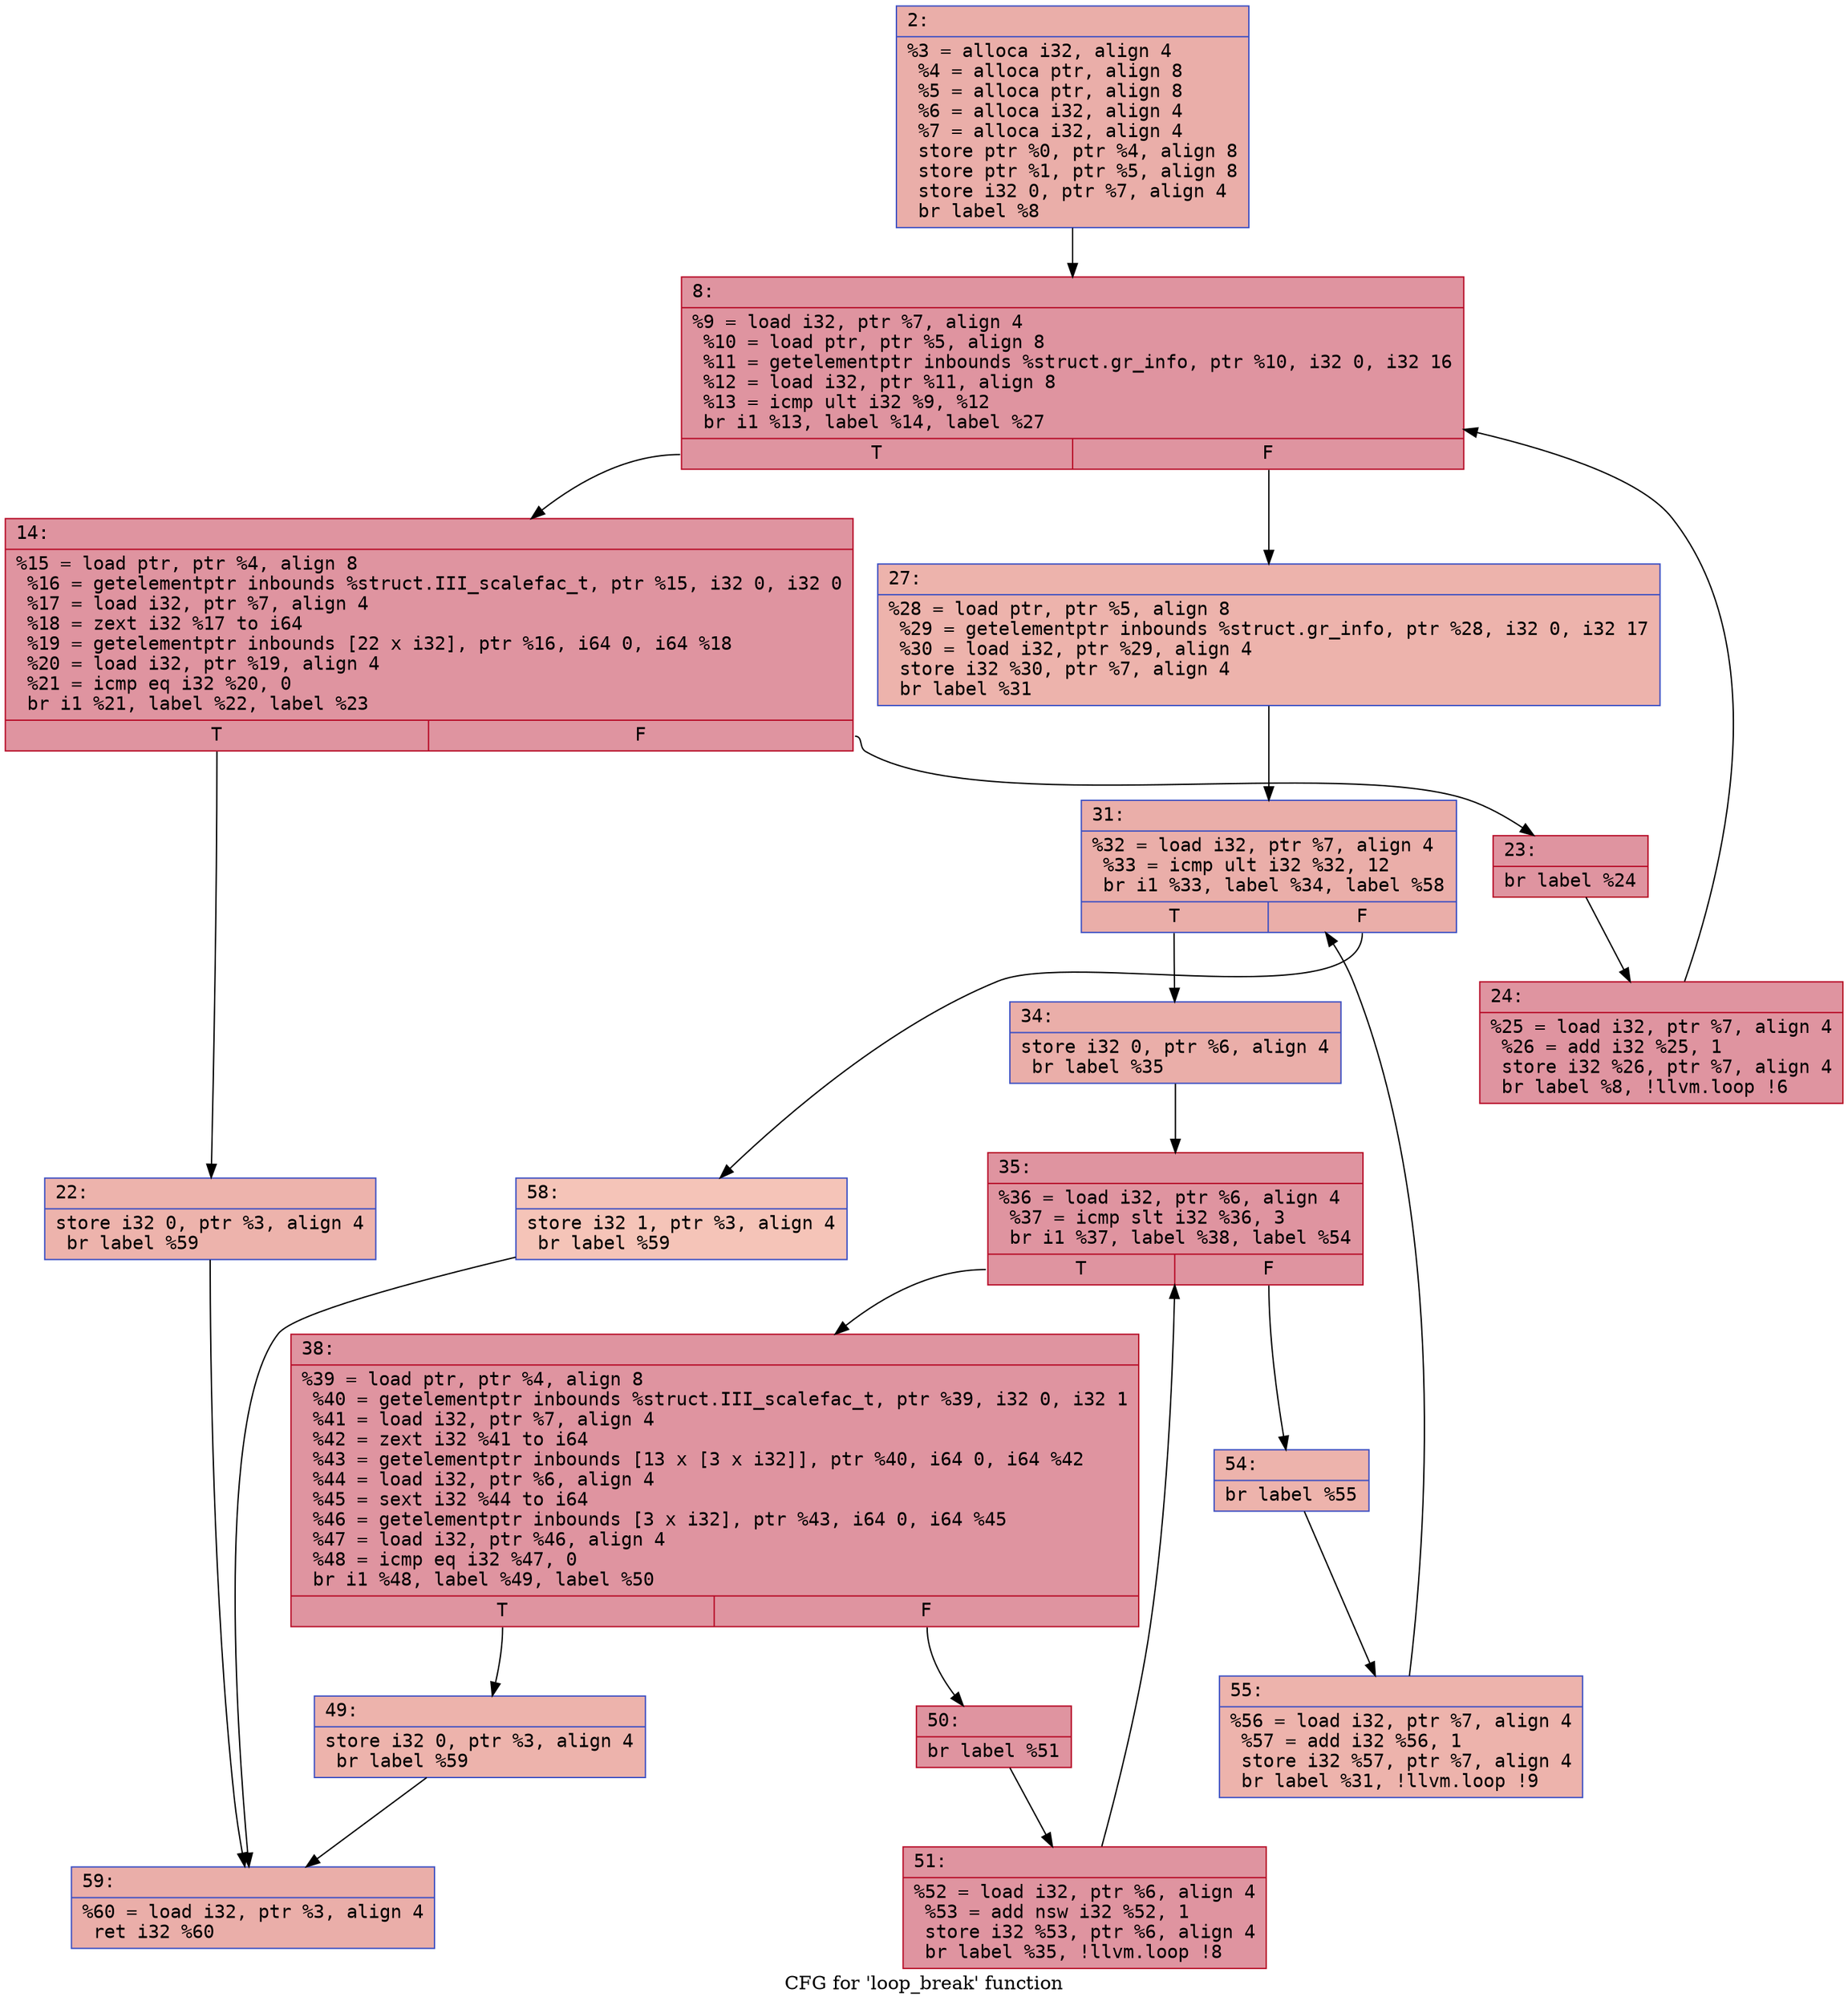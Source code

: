 digraph "CFG for 'loop_break' function" {
	label="CFG for 'loop_break' function";

	Node0x6000016081e0 [shape=record,color="#3d50c3ff", style=filled, fillcolor="#d0473d70" fontname="Courier",label="{2:\l|  %3 = alloca i32, align 4\l  %4 = alloca ptr, align 8\l  %5 = alloca ptr, align 8\l  %6 = alloca i32, align 4\l  %7 = alloca i32, align 4\l  store ptr %0, ptr %4, align 8\l  store ptr %1, ptr %5, align 8\l  store i32 0, ptr %7, align 4\l  br label %8\l}"];
	Node0x6000016081e0 -> Node0x600001608280[tooltip="2 -> 8\nProbability 100.00%" ];
	Node0x600001608280 [shape=record,color="#b70d28ff", style=filled, fillcolor="#b70d2870" fontname="Courier",label="{8:\l|  %9 = load i32, ptr %7, align 4\l  %10 = load ptr, ptr %5, align 8\l  %11 = getelementptr inbounds %struct.gr_info, ptr %10, i32 0, i32 16\l  %12 = load i32, ptr %11, align 8\l  %13 = icmp ult i32 %9, %12\l  br i1 %13, label %14, label %27\l|{<s0>T|<s1>F}}"];
	Node0x600001608280:s0 -> Node0x6000016082d0[tooltip="8 -> 14\nProbability 96.88%" ];
	Node0x600001608280:s1 -> Node0x600001608410[tooltip="8 -> 27\nProbability 3.12%" ];
	Node0x6000016082d0 [shape=record,color="#b70d28ff", style=filled, fillcolor="#b70d2870" fontname="Courier",label="{14:\l|  %15 = load ptr, ptr %4, align 8\l  %16 = getelementptr inbounds %struct.III_scalefac_t, ptr %15, i32 0, i32 0\l  %17 = load i32, ptr %7, align 4\l  %18 = zext i32 %17 to i64\l  %19 = getelementptr inbounds [22 x i32], ptr %16, i64 0, i64 %18\l  %20 = load i32, ptr %19, align 4\l  %21 = icmp eq i32 %20, 0\l  br i1 %21, label %22, label %23\l|{<s0>T|<s1>F}}"];
	Node0x6000016082d0:s0 -> Node0x600001608320[tooltip="14 -> 22\nProbability 3.12%" ];
	Node0x6000016082d0:s1 -> Node0x600001608370[tooltip="14 -> 23\nProbability 96.88%" ];
	Node0x600001608320 [shape=record,color="#3d50c3ff", style=filled, fillcolor="#d6524470" fontname="Courier",label="{22:\l|  store i32 0, ptr %3, align 4\l  br label %59\l}"];
	Node0x600001608320 -> Node0x600001608780[tooltip="22 -> 59\nProbability 100.00%" ];
	Node0x600001608370 [shape=record,color="#b70d28ff", style=filled, fillcolor="#b70d2870" fontname="Courier",label="{23:\l|  br label %24\l}"];
	Node0x600001608370 -> Node0x6000016083c0[tooltip="23 -> 24\nProbability 100.00%" ];
	Node0x6000016083c0 [shape=record,color="#b70d28ff", style=filled, fillcolor="#b70d2870" fontname="Courier",label="{24:\l|  %25 = load i32, ptr %7, align 4\l  %26 = add i32 %25, 1\l  store i32 %26, ptr %7, align 4\l  br label %8, !llvm.loop !6\l}"];
	Node0x6000016083c0 -> Node0x600001608280[tooltip="24 -> 8\nProbability 100.00%" ];
	Node0x600001608410 [shape=record,color="#3d50c3ff", style=filled, fillcolor="#d6524470" fontname="Courier",label="{27:\l|  %28 = load ptr, ptr %5, align 8\l  %29 = getelementptr inbounds %struct.gr_info, ptr %28, i32 0, i32 17\l  %30 = load i32, ptr %29, align 4\l  store i32 %30, ptr %7, align 4\l  br label %31\l}"];
	Node0x600001608410 -> Node0x600001608460[tooltip="27 -> 31\nProbability 100.00%" ];
	Node0x600001608460 [shape=record,color="#3d50c3ff", style=filled, fillcolor="#d0473d70" fontname="Courier",label="{31:\l|  %32 = load i32, ptr %7, align 4\l  %33 = icmp ult i32 %32, 12\l  br i1 %33, label %34, label %58\l|{<s0>T|<s1>F}}"];
	Node0x600001608460:s0 -> Node0x6000016084b0[tooltip="31 -> 34\nProbability 96.88%" ];
	Node0x600001608460:s1 -> Node0x600001608730[tooltip="31 -> 58\nProbability 3.12%" ];
	Node0x6000016084b0 [shape=record,color="#3d50c3ff", style=filled, fillcolor="#d0473d70" fontname="Courier",label="{34:\l|  store i32 0, ptr %6, align 4\l  br label %35\l}"];
	Node0x6000016084b0 -> Node0x600001608500[tooltip="34 -> 35\nProbability 100.00%" ];
	Node0x600001608500 [shape=record,color="#b70d28ff", style=filled, fillcolor="#b70d2870" fontname="Courier",label="{35:\l|  %36 = load i32, ptr %6, align 4\l  %37 = icmp slt i32 %36, 3\l  br i1 %37, label %38, label %54\l|{<s0>T|<s1>F}}"];
	Node0x600001608500:s0 -> Node0x600001608550[tooltip="35 -> 38\nProbability 96.88%" ];
	Node0x600001608500:s1 -> Node0x600001608690[tooltip="35 -> 54\nProbability 3.12%" ];
	Node0x600001608550 [shape=record,color="#b70d28ff", style=filled, fillcolor="#b70d2870" fontname="Courier",label="{38:\l|  %39 = load ptr, ptr %4, align 8\l  %40 = getelementptr inbounds %struct.III_scalefac_t, ptr %39, i32 0, i32 1\l  %41 = load i32, ptr %7, align 4\l  %42 = zext i32 %41 to i64\l  %43 = getelementptr inbounds [13 x [3 x i32]], ptr %40, i64 0, i64 %42\l  %44 = load i32, ptr %6, align 4\l  %45 = sext i32 %44 to i64\l  %46 = getelementptr inbounds [3 x i32], ptr %43, i64 0, i64 %45\l  %47 = load i32, ptr %46, align 4\l  %48 = icmp eq i32 %47, 0\l  br i1 %48, label %49, label %50\l|{<s0>T|<s1>F}}"];
	Node0x600001608550:s0 -> Node0x6000016085a0[tooltip="38 -> 49\nProbability 3.12%" ];
	Node0x600001608550:s1 -> Node0x6000016085f0[tooltip="38 -> 50\nProbability 96.88%" ];
	Node0x6000016085a0 [shape=record,color="#3d50c3ff", style=filled, fillcolor="#d6524470" fontname="Courier",label="{49:\l|  store i32 0, ptr %3, align 4\l  br label %59\l}"];
	Node0x6000016085a0 -> Node0x600001608780[tooltip="49 -> 59\nProbability 100.00%" ];
	Node0x6000016085f0 [shape=record,color="#b70d28ff", style=filled, fillcolor="#b70d2870" fontname="Courier",label="{50:\l|  br label %51\l}"];
	Node0x6000016085f0 -> Node0x600001608640[tooltip="50 -> 51\nProbability 100.00%" ];
	Node0x600001608640 [shape=record,color="#b70d28ff", style=filled, fillcolor="#b70d2870" fontname="Courier",label="{51:\l|  %52 = load i32, ptr %6, align 4\l  %53 = add nsw i32 %52, 1\l  store i32 %53, ptr %6, align 4\l  br label %35, !llvm.loop !8\l}"];
	Node0x600001608640 -> Node0x600001608500[tooltip="51 -> 35\nProbability 100.00%" ];
	Node0x600001608690 [shape=record,color="#3d50c3ff", style=filled, fillcolor="#d6524470" fontname="Courier",label="{54:\l|  br label %55\l}"];
	Node0x600001608690 -> Node0x6000016086e0[tooltip="54 -> 55\nProbability 100.00%" ];
	Node0x6000016086e0 [shape=record,color="#3d50c3ff", style=filled, fillcolor="#d6524470" fontname="Courier",label="{55:\l|  %56 = load i32, ptr %7, align 4\l  %57 = add i32 %56, 1\l  store i32 %57, ptr %7, align 4\l  br label %31, !llvm.loop !9\l}"];
	Node0x6000016086e0 -> Node0x600001608460[tooltip="55 -> 31\nProbability 100.00%" ];
	Node0x600001608730 [shape=record,color="#3d50c3ff", style=filled, fillcolor="#e97a5f70" fontname="Courier",label="{58:\l|  store i32 1, ptr %3, align 4\l  br label %59\l}"];
	Node0x600001608730 -> Node0x600001608780[tooltip="58 -> 59\nProbability 100.00%" ];
	Node0x600001608780 [shape=record,color="#3d50c3ff", style=filled, fillcolor="#d0473d70" fontname="Courier",label="{59:\l|  %60 = load i32, ptr %3, align 4\l  ret i32 %60\l}"];
}
